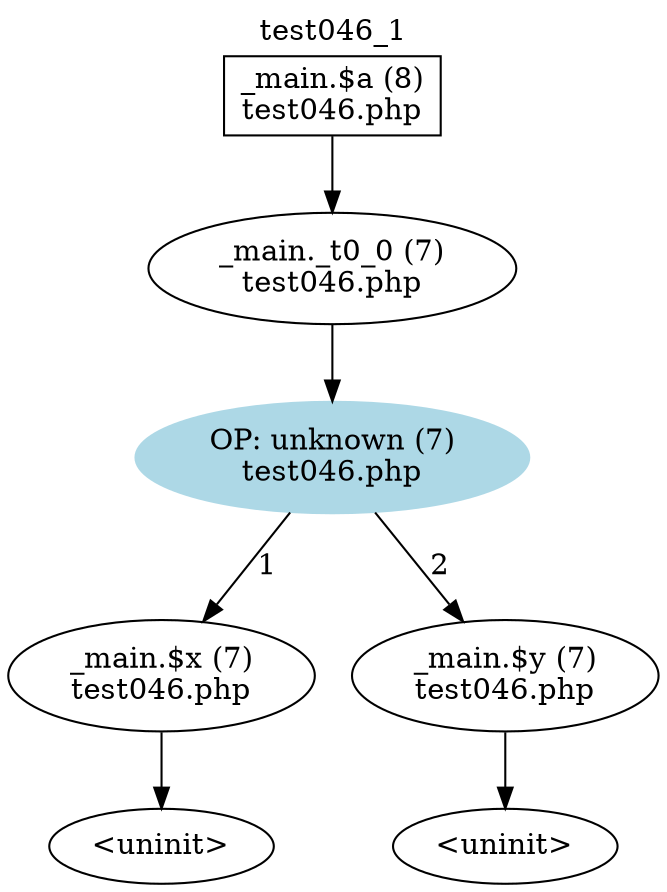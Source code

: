 digraph cfg {
  label="test046_1";
  labelloc=t;
  n1 [shape=box, label="_main.$a (8)\ntest046.php"];
  n2 [shape=ellipse, label="_main._t0_0 (7)\ntest046.php"];
  n3 [shape=ellipse, label="OP: unknown (7)\ntest046.php",style=filled,color=lightblue];
  n4 [shape=ellipse, label="_main.$x (7)\ntest046.php"];
  n5 [shape=ellipse, label="_main.$y (7)\ntest046.php"];
  n6 [shape=ellipse, label="<uninit>"];
  n7 [shape=ellipse, label="<uninit>"];
  n1 -> n2;
  n2 -> n3;
  n3 -> n4[label="1"];
  n3 -> n5[label="2"];
  n4 -> n6;
  n5 -> n7;
}
